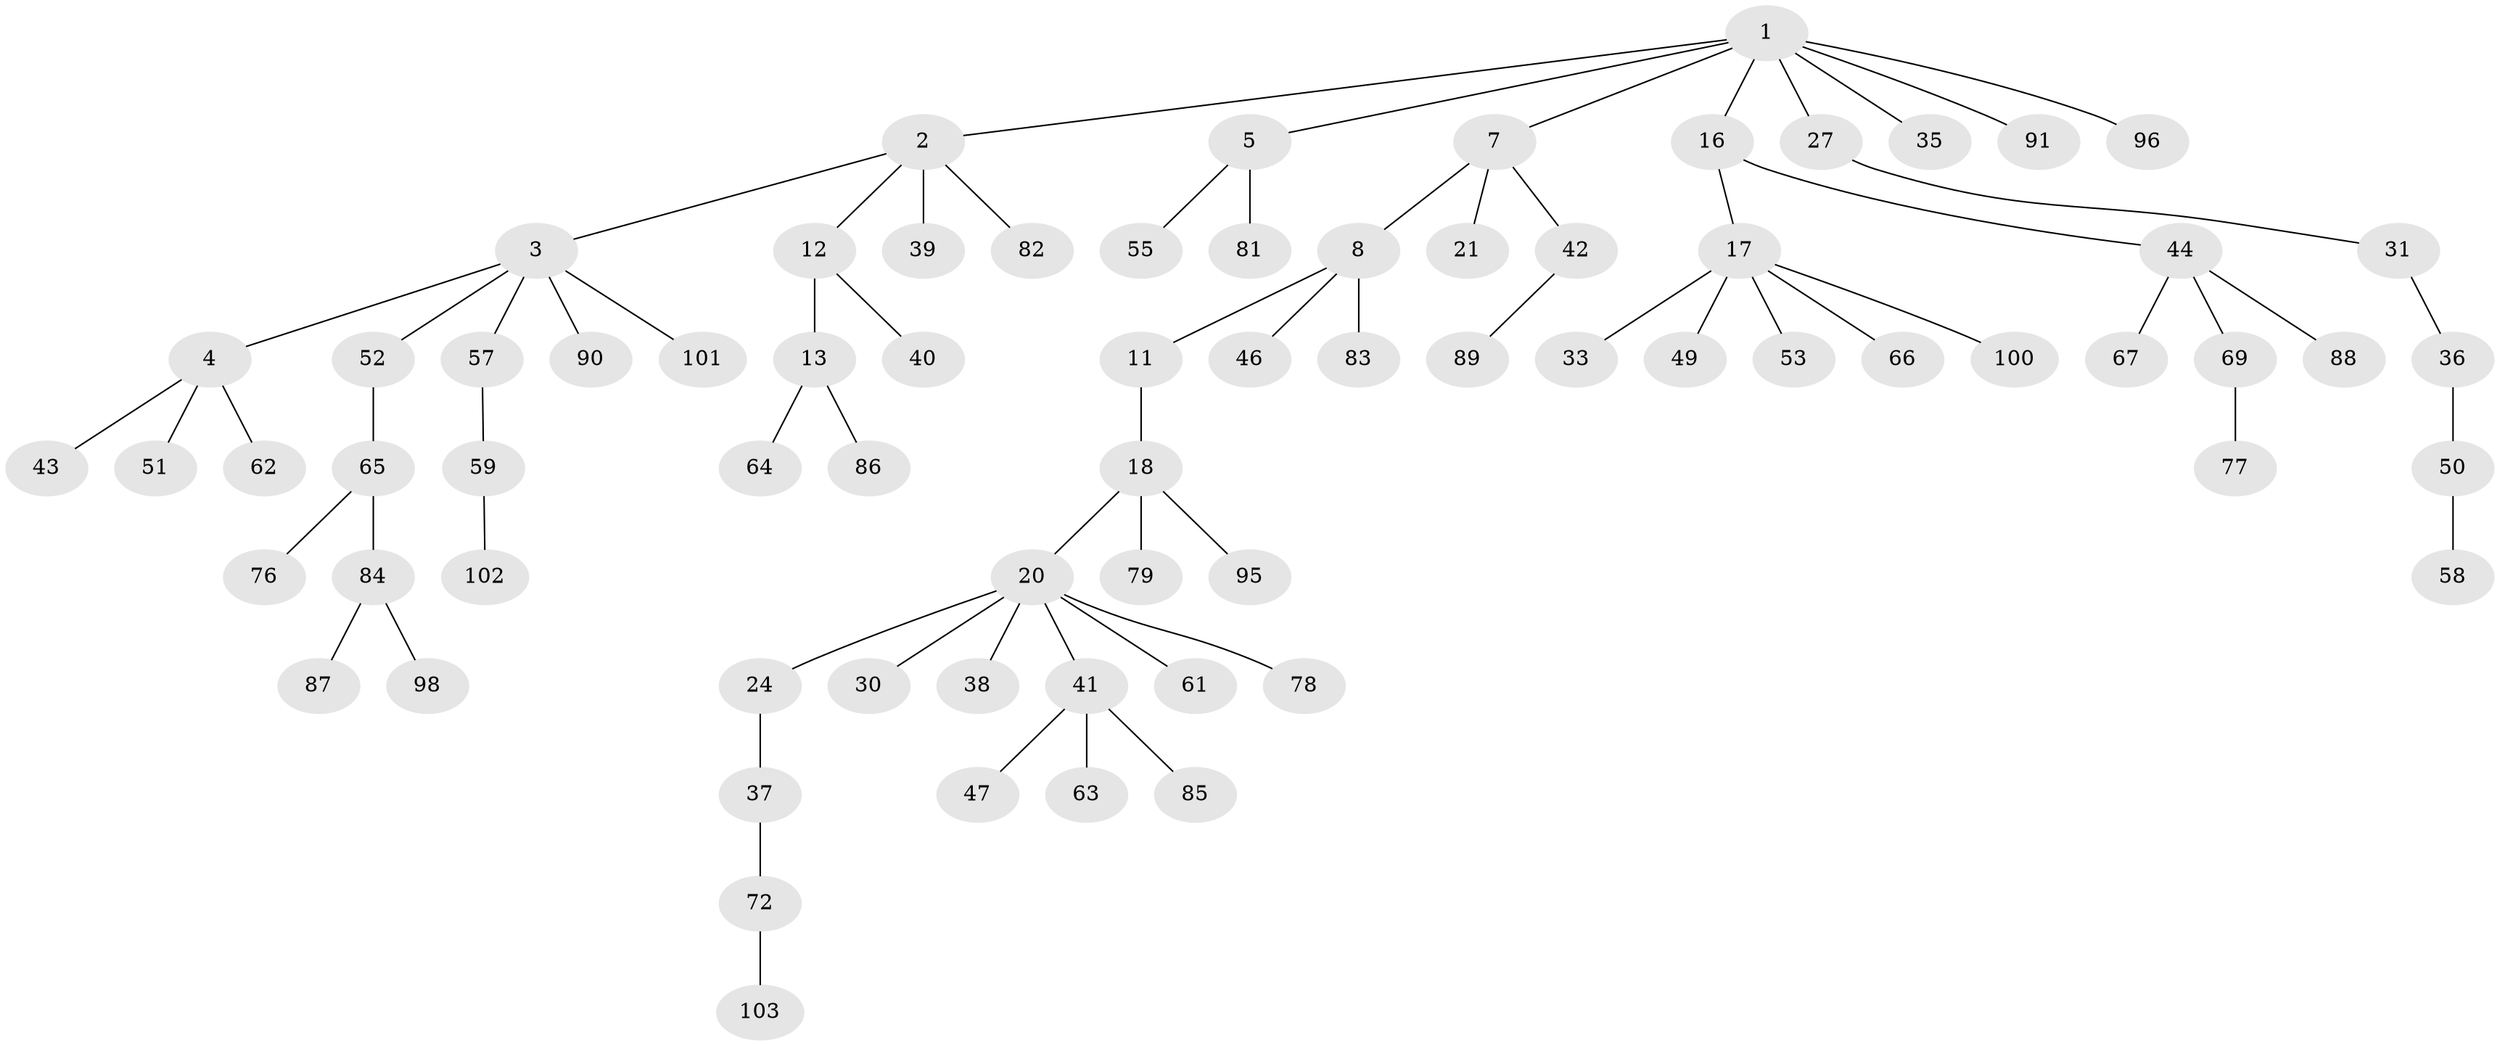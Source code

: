 // Generated by graph-tools (version 1.1) at 2025/24/03/03/25 07:24:05]
// undirected, 72 vertices, 71 edges
graph export_dot {
graph [start="1"]
  node [color=gray90,style=filled];
  1 [super="+6"];
  2 [super="+15"];
  3 [super="+22"];
  4 [super="+9"];
  5 [super="+23"];
  7 [super="+25"];
  8 [super="+10"];
  11;
  12;
  13 [super="+14"];
  16 [super="+92"];
  17 [super="+29"];
  18 [super="+19"];
  20 [super="+34"];
  21 [super="+32"];
  24 [super="+26"];
  27 [super="+28"];
  30;
  31;
  33;
  35;
  36 [super="+60"];
  37;
  38;
  39;
  40;
  41 [super="+48"];
  42 [super="+45"];
  43;
  44 [super="+71"];
  46;
  47;
  49 [super="+73"];
  50 [super="+54"];
  51;
  52;
  53;
  55 [super="+56"];
  57 [super="+68"];
  58;
  59 [super="+75"];
  61 [super="+70"];
  62;
  63 [super="+94"];
  64 [super="+80"];
  65 [super="+74"];
  66;
  67;
  69 [super="+97"];
  72;
  76;
  77;
  78;
  79;
  81;
  82;
  83;
  84 [super="+99"];
  85;
  86;
  87;
  88 [super="+93"];
  89;
  90;
  91;
  95;
  96;
  98;
  100;
  101;
  102;
  103;
  1 -- 2;
  1 -- 5;
  1 -- 7;
  1 -- 96;
  1 -- 16;
  1 -- 35;
  1 -- 27;
  1 -- 91;
  2 -- 3;
  2 -- 12;
  2 -- 82;
  2 -- 39;
  3 -- 4;
  3 -- 52;
  3 -- 101;
  3 -- 57;
  3 -- 90;
  4 -- 62;
  4 -- 43;
  4 -- 51;
  5 -- 81;
  5 -- 55;
  7 -- 8;
  7 -- 21;
  7 -- 42;
  8 -- 83;
  8 -- 11;
  8 -- 46;
  11 -- 18;
  12 -- 13;
  12 -- 40;
  13 -- 86;
  13 -- 64;
  16 -- 17;
  16 -- 44;
  17 -- 49;
  17 -- 53;
  17 -- 66;
  17 -- 100;
  17 -- 33;
  18 -- 20;
  18 -- 79;
  18 -- 95;
  20 -- 24;
  20 -- 30;
  20 -- 61;
  20 -- 78;
  20 -- 41;
  20 -- 38;
  24 -- 37;
  27 -- 31;
  31 -- 36;
  36 -- 50;
  37 -- 72;
  41 -- 47;
  41 -- 63;
  41 -- 85;
  42 -- 89;
  44 -- 67;
  44 -- 69;
  44 -- 88;
  50 -- 58;
  52 -- 65;
  57 -- 59;
  59 -- 102;
  65 -- 76;
  65 -- 84;
  69 -- 77;
  72 -- 103;
  84 -- 87;
  84 -- 98;
}
